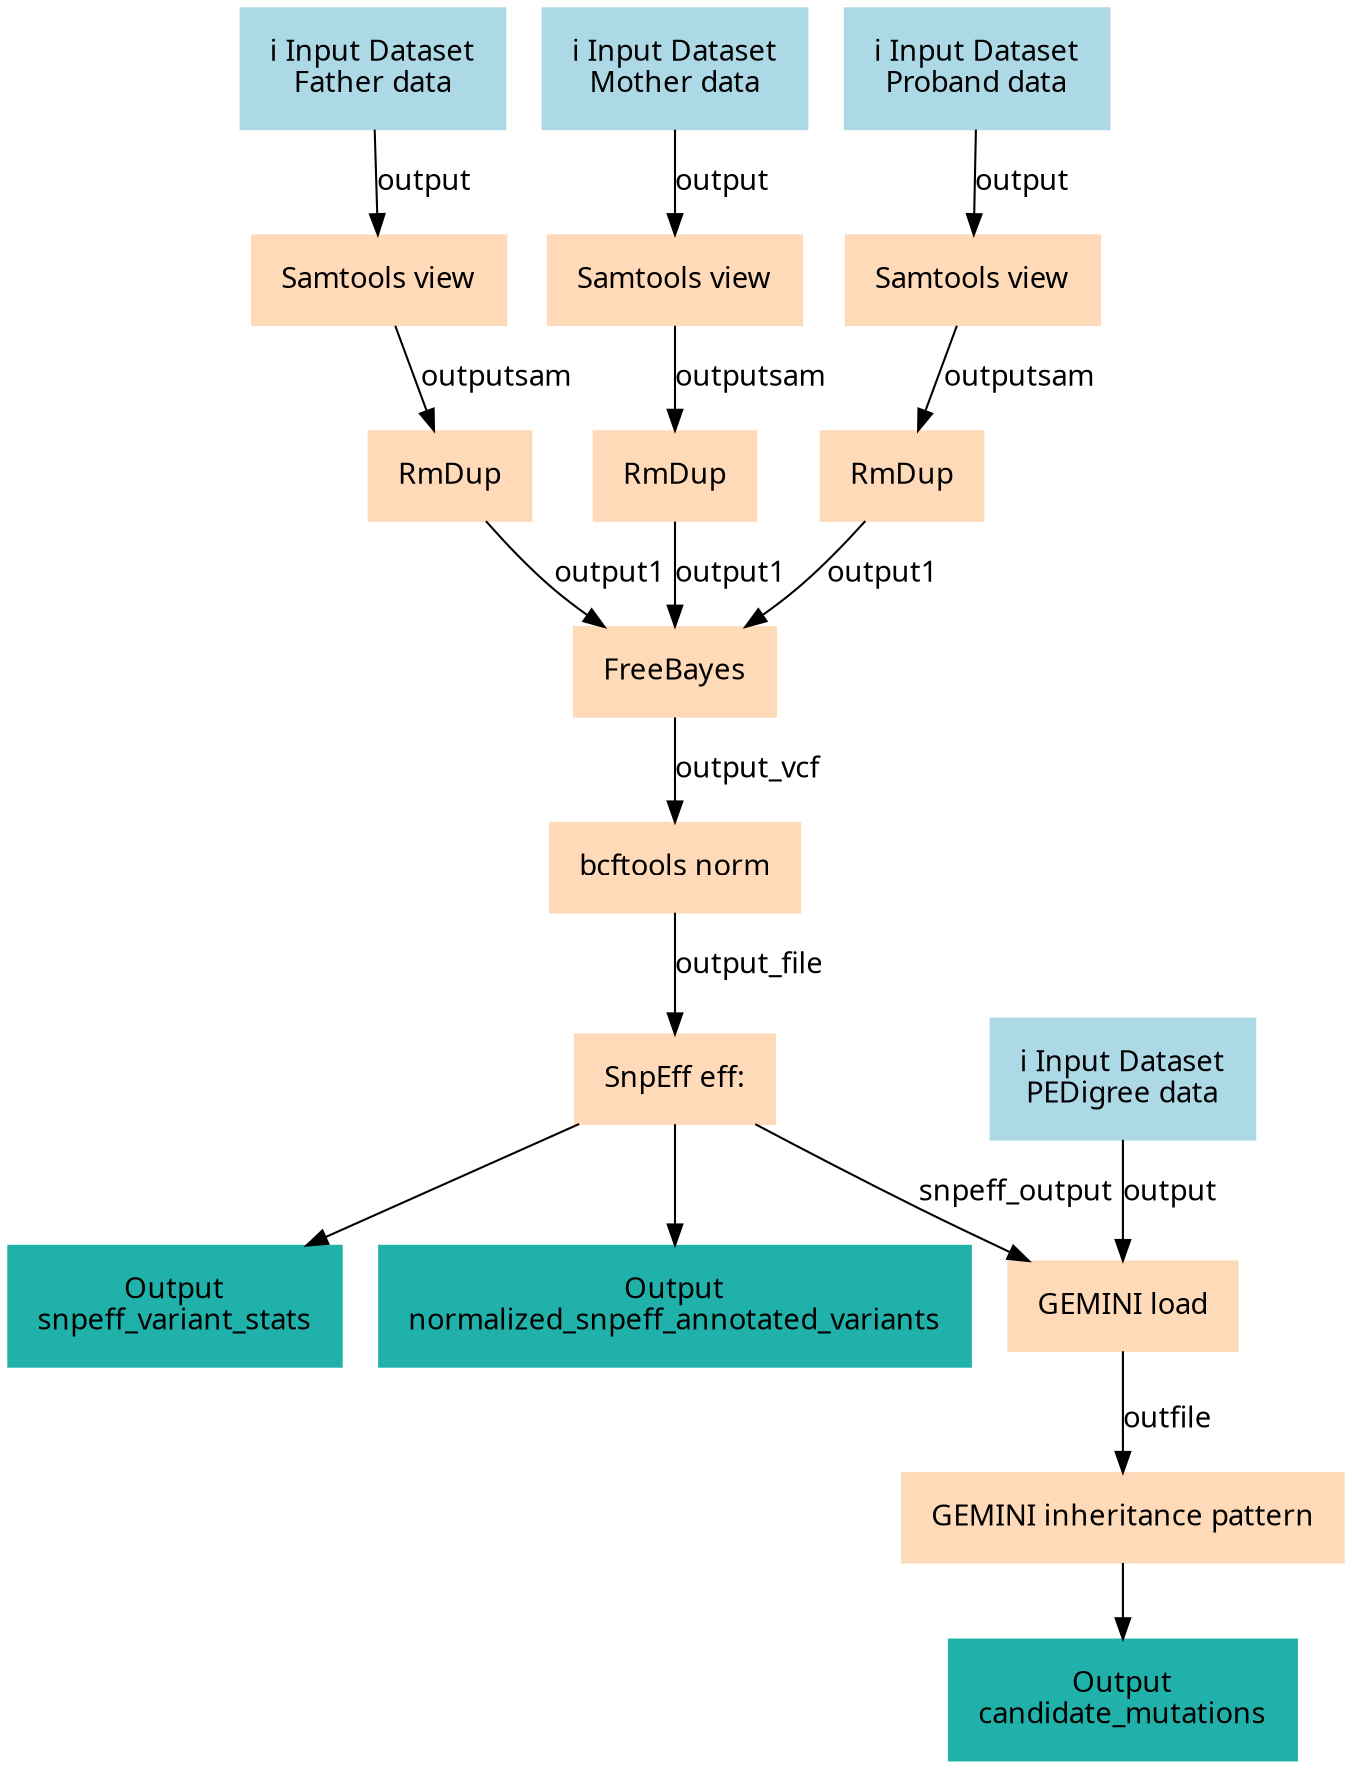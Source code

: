 digraph main {
  node [fontname="Atkinson Hyperlegible", shape=box, color=white,style=filled,color=peachpuff,margin="0.2,0.2"];
  edge [fontname="Atkinson Hyperlegible"];
  0[color=lightblue,label="ℹ️ Input Dataset\nFather data"]
  1[color=lightblue,label="ℹ️ Input Dataset\nMother data"]
  2[color=lightblue,label="ℹ️ Input Dataset\nProband data"]
  3[color=lightblue,label="ℹ️ Input Dataset\nPEDigree data"]
  4[label="Samtools view"]
  0 -> 4 [label="output"]
  5[label="Samtools view"]
  1 -> 5 [label="output"]
  6[label="Samtools view"]
  2 -> 6 [label="output"]
  7[label="RmDup"]
  4 -> 7 [label="outputsam"]
  8[label="RmDup"]
  5 -> 8 [label="outputsam"]
  9[label="RmDup"]
  6 -> 9 [label="outputsam"]
  10[label="FreeBayes"]
  7 -> 10 [label="output1"]
  8 -> 10 [label="output1"]
  9 -> 10 [label="output1"]
  11[label="bcftools norm"]
  10 -> 11 [label="output_vcf"]
  12[label="SnpEff eff:"]
  11 -> 12 [label="output_file"]
  k974b6b15ccf74fe88a712b3fe8b45272[color=lightseagreen,label="Output\nsnpeff_variant_stats"]
  12 -> k974b6b15ccf74fe88a712b3fe8b45272
  k083b96865c6d495f92577243896e64d7[color=lightseagreen,label="Output\nnormalized_snpeff_annotated_variants"]
  12 -> k083b96865c6d495f92577243896e64d7
  13[label="GEMINI load"]
  12 -> 13 [label="snpeff_output"]
  3 -> 13 [label="output"]
  14[label="GEMINI inheritance pattern"]
  13 -> 14 [label="outfile"]
  kc5a648223c68495eb2fd4642b1aabb5a[color=lightseagreen,label="Output\ncandidate_mutations"]
  14 -> kc5a648223c68495eb2fd4642b1aabb5a
}